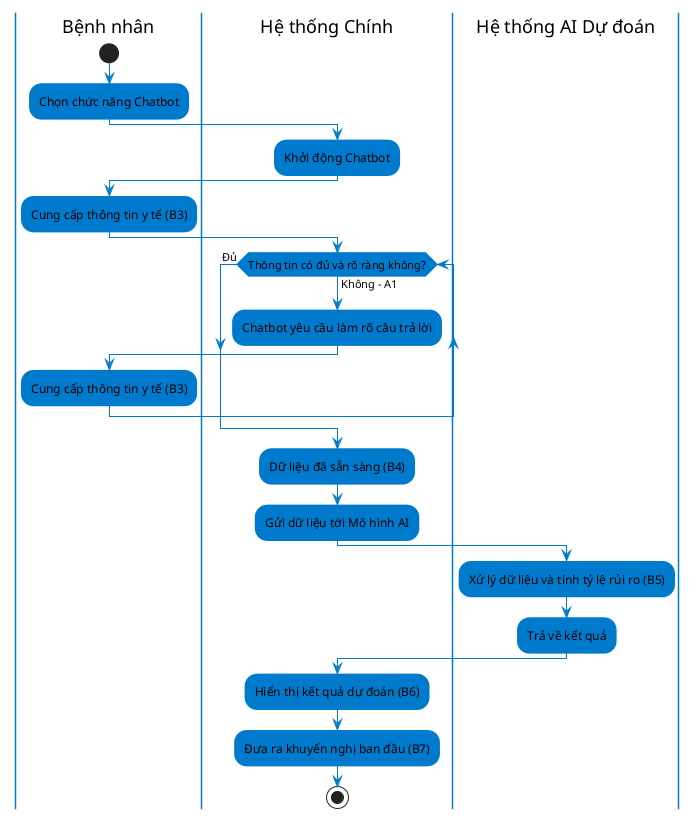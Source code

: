 @startuml
skinparam activity {
  FontName Arial
  BackgroundColor #007ACC
  BorderColor #007ACC
  ArrowColor #007ACC
}
skinparam swimlane {
  BorderColor #007ACC
  BackgroundColor #E6F3FF
}

|Bệnh nhân|
start
:Chọn chức năng Chatbot;

|Hệ thống Chính|
:Khởi động Chatbot;

|Bệnh nhân|
:Cung cấp thông tin y tế (B3);

|Hệ thống Chính|
while (Thông tin có đủ và rõ ràng không?) is (Không - A1)
  :Chatbot yêu cầu làm rõ câu trả lời;
  |Bệnh nhân|
  :Cung cấp thông tin y tế (B3);
  |Hệ thống Chính|
endwhile (Đủ)
:Dữ liệu đã sẵn sàng (B4);
:Gửi dữ liệu tới Mô hình AI;

|Hệ thống AI Dự đoán|
:Xử lý dữ liệu và tính tỷ lệ rủi ro (B5);
:Trả về kết quả;

|Hệ thống Chính|
:Hiển thị kết quả dự đoán (B6);
:Đưa ra khuyến nghị ban đầu (B7);

stop
@enduml